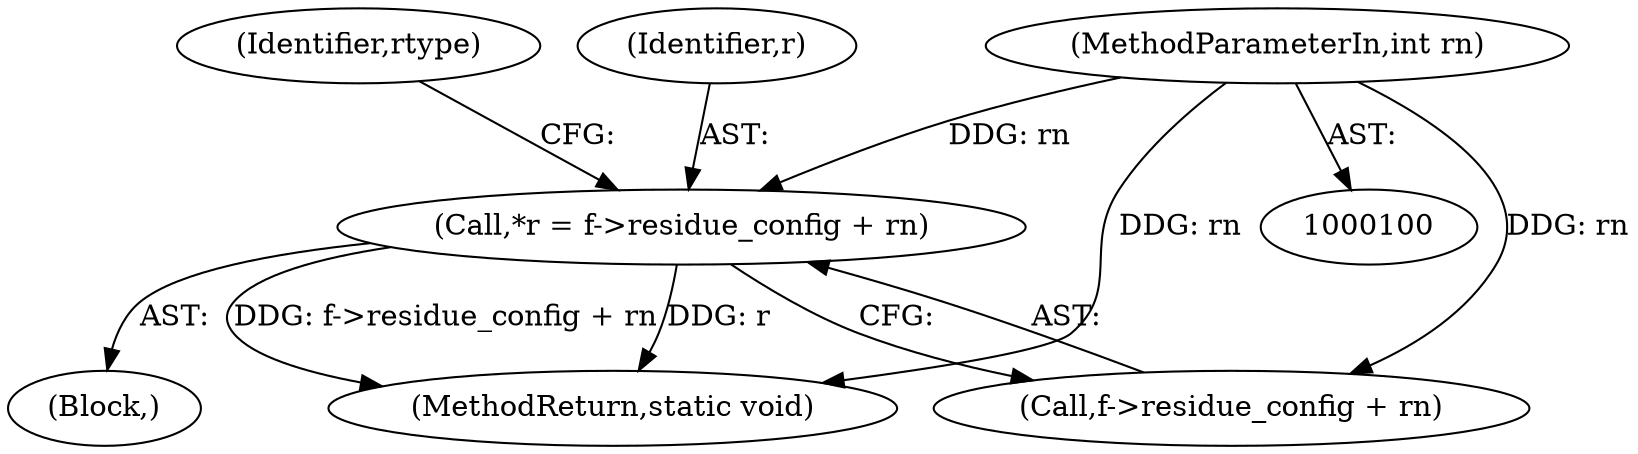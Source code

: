 digraph "0_stb_244d83bc3d859293f55812d48b3db168e581f6ab@integer" {
"1000112" [label="(Call,*r = f->residue_config + rn)"];
"1000105" [label="(MethodParameterIn,int rn)"];
"1000105" [label="(MethodParameterIn,int rn)"];
"1000121" [label="(Identifier,rtype)"];
"1000112" [label="(Call,*r = f->residue_config + rn)"];
"1000107" [label="(Block,)"];
"1000114" [label="(Call,f->residue_config + rn)"];
"1000113" [label="(Identifier,r)"];
"1000967" [label="(MethodReturn,static void)"];
"1000112" -> "1000107"  [label="AST: "];
"1000112" -> "1000114"  [label="CFG: "];
"1000113" -> "1000112"  [label="AST: "];
"1000114" -> "1000112"  [label="AST: "];
"1000121" -> "1000112"  [label="CFG: "];
"1000112" -> "1000967"  [label="DDG: f->residue_config + rn"];
"1000112" -> "1000967"  [label="DDG: r"];
"1000105" -> "1000112"  [label="DDG: rn"];
"1000105" -> "1000100"  [label="AST: "];
"1000105" -> "1000967"  [label="DDG: rn"];
"1000105" -> "1000114"  [label="DDG: rn"];
}

